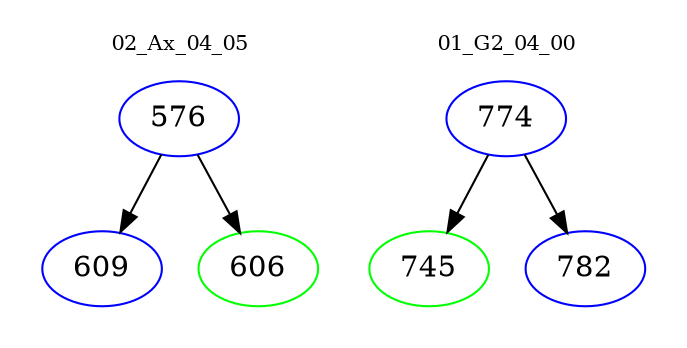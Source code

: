 digraph{
subgraph cluster_0 {
color = white
label = "02_Ax_04_05";
fontsize=10;
T0_576 [label="576", color="blue"]
T0_576 -> T0_609 [color="black"]
T0_609 [label="609", color="blue"]
T0_576 -> T0_606 [color="black"]
T0_606 [label="606", color="green"]
}
subgraph cluster_1 {
color = white
label = "01_G2_04_00";
fontsize=10;
T1_774 [label="774", color="blue"]
T1_774 -> T1_745 [color="black"]
T1_745 [label="745", color="green"]
T1_774 -> T1_782 [color="black"]
T1_782 [label="782", color="blue"]
}
}
